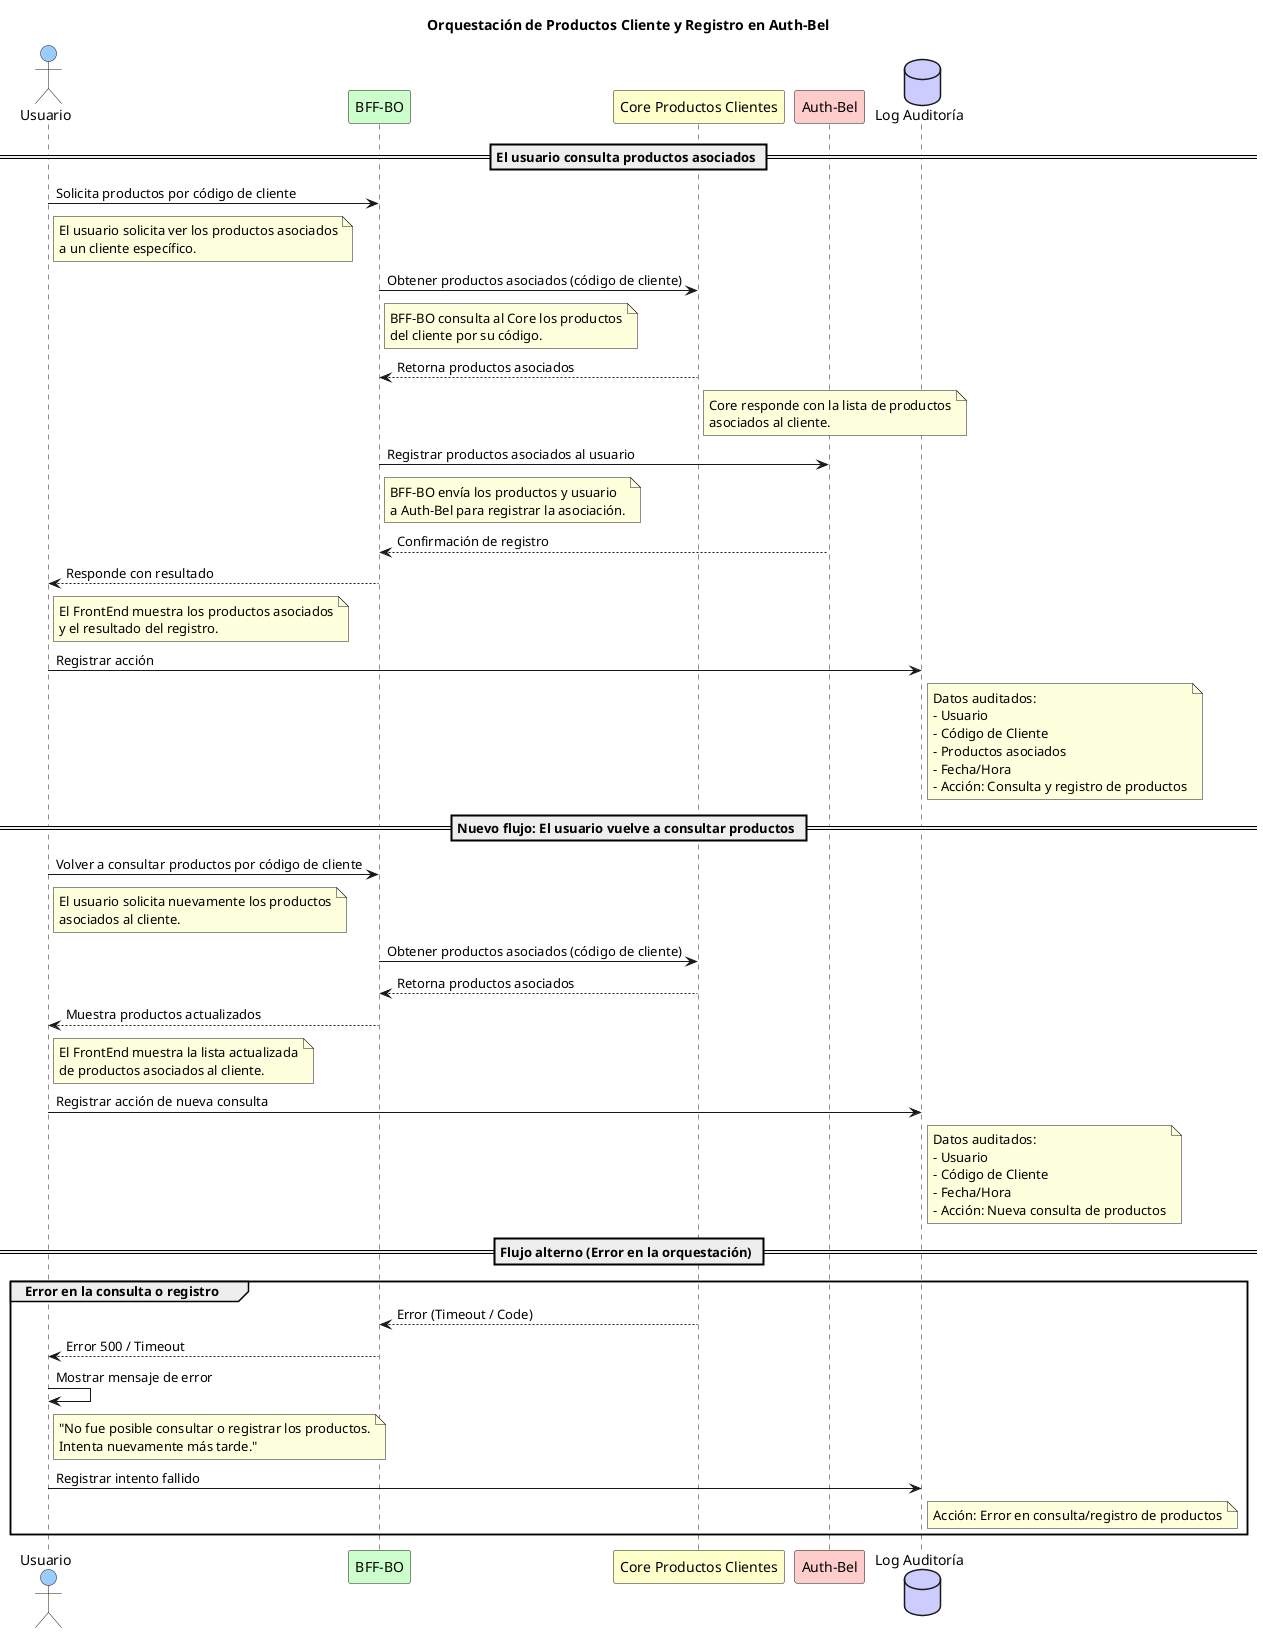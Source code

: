 @startuml
title Orquestación de Productos Cliente y Registro en Auth-Bel

actor Usuario as FrontEnd #99ccff
participant "BFF-BO" as BFF #ccffcc
participant "Core Productos Clientes" as Core #ffffcc
participant "Auth-Bel" as Auth #ffcccc
database "Log Auditoría" as AuditLog #ccccff

== El usuario consulta productos asociados ==

FrontEnd -> BFF : Solicita productos por código de cliente
note right of FrontEnd
El usuario solicita ver los productos asociados
a un cliente específico.
end note

BFF -> Core : Obtener productos asociados (código de cliente)
note right of BFF
BFF-BO consulta al Core los productos
del cliente por su código.
end note

Core --> BFF : Retorna productos asociados
note right of Core
Core responde con la lista de productos
asociados al cliente.
end note

BFF -> Auth : Registrar productos asociados al usuario
note right of BFF
BFF-BO envía los productos y usuario
a Auth-Bel para registrar la asociación.
end note

Auth --> BFF : Confirmación de registro
BFF --> FrontEnd : Responde con resultado

note right of FrontEnd
El FrontEnd muestra los productos asociados
y el resultado del registro.
end note

FrontEnd -> AuditLog : Registrar acción
note right of AuditLog
Datos auditados:
- Usuario
- Código de Cliente
- Productos asociados
- Fecha/Hora
- Acción: Consulta y registro de productos
end note

== Nuevo flujo: El usuario vuelve a consultar productos ==

FrontEnd -> BFF : Volver a consultar productos por código de cliente
note right of FrontEnd
El usuario solicita nuevamente los productos
asociados al cliente.
end note

BFF -> Core : Obtener productos asociados (código de cliente)
Core --> BFF : Retorna productos asociados
BFF --> FrontEnd : Muestra productos actualizados

note right of FrontEnd
El FrontEnd muestra la lista actualizada
de productos asociados al cliente.
end note

FrontEnd -> AuditLog : Registrar acción de nueva consulta
note right of AuditLog
Datos auditados:
- Usuario
- Código de Cliente
- Fecha/Hora
- Acción: Nueva consulta de productos
end note

== Flujo alterno (Error en la orquestación) ==

group Error en la consulta o registro
    Core --> BFF : Error (Timeout / Code)
    BFF --> FrontEnd : Error 500 / Timeout
    FrontEnd -> FrontEnd : Mostrar mensaje de error
    note right of FrontEnd
    "No fue posible consultar o registrar los productos.
    Intenta nuevamente más tarde."
    end note

    FrontEnd -> AuditLog : Registrar intento fallido
    note right of AuditLog
    Acción: Error en consulta/registro de productos
    end note
end